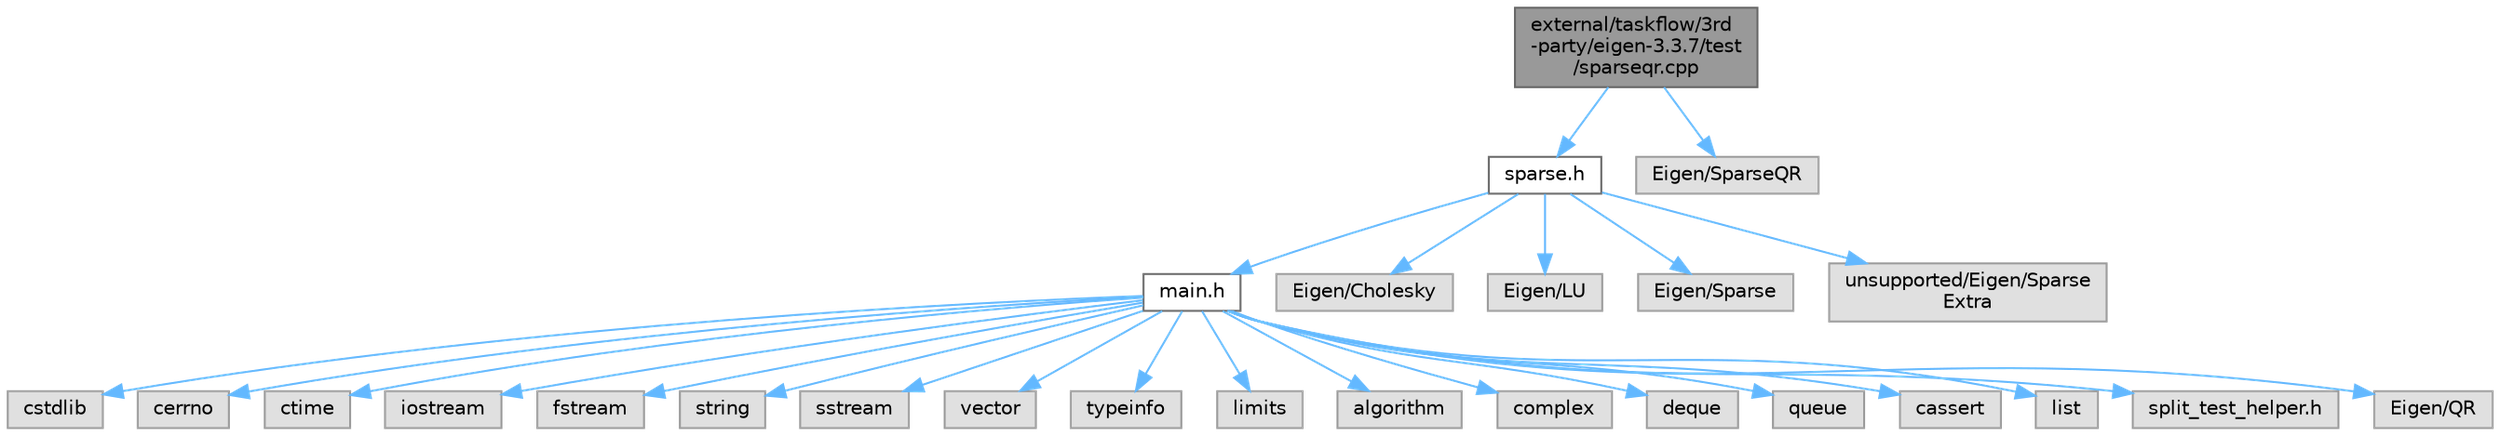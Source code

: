 digraph "external/taskflow/3rd-party/eigen-3.3.7/test/sparseqr.cpp"
{
 // LATEX_PDF_SIZE
  bgcolor="transparent";
  edge [fontname=Helvetica,fontsize=10,labelfontname=Helvetica,labelfontsize=10];
  node [fontname=Helvetica,fontsize=10,shape=box,height=0.2,width=0.4];
  Node1 [id="Node000001",label="external/taskflow/3rd\l-party/eigen-3.3.7/test\l/sparseqr.cpp",height=0.2,width=0.4,color="gray40", fillcolor="grey60", style="filled", fontcolor="black",tooltip=" "];
  Node1 -> Node2 [id="edge26_Node000001_Node000002",color="steelblue1",style="solid",tooltip=" "];
  Node2 [id="Node000002",label="sparse.h",height=0.2,width=0.4,color="grey40", fillcolor="white", style="filled",URL="$sparse_8h.html",tooltip=" "];
  Node2 -> Node3 [id="edge27_Node000002_Node000003",color="steelblue1",style="solid",tooltip=" "];
  Node3 [id="Node000003",label="main.h",height=0.2,width=0.4,color="grey40", fillcolor="white", style="filled",URL="$taskflow_23rd-party_2eigen-3_83_87_2test_2main_8h.html",tooltip=" "];
  Node3 -> Node4 [id="edge28_Node000003_Node000004",color="steelblue1",style="solid",tooltip=" "];
  Node4 [id="Node000004",label="cstdlib",height=0.2,width=0.4,color="grey60", fillcolor="#E0E0E0", style="filled",tooltip=" "];
  Node3 -> Node5 [id="edge29_Node000003_Node000005",color="steelblue1",style="solid",tooltip=" "];
  Node5 [id="Node000005",label="cerrno",height=0.2,width=0.4,color="grey60", fillcolor="#E0E0E0", style="filled",tooltip=" "];
  Node3 -> Node6 [id="edge30_Node000003_Node000006",color="steelblue1",style="solid",tooltip=" "];
  Node6 [id="Node000006",label="ctime",height=0.2,width=0.4,color="grey60", fillcolor="#E0E0E0", style="filled",tooltip=" "];
  Node3 -> Node7 [id="edge31_Node000003_Node000007",color="steelblue1",style="solid",tooltip=" "];
  Node7 [id="Node000007",label="iostream",height=0.2,width=0.4,color="grey60", fillcolor="#E0E0E0", style="filled",tooltip=" "];
  Node3 -> Node8 [id="edge32_Node000003_Node000008",color="steelblue1",style="solid",tooltip=" "];
  Node8 [id="Node000008",label="fstream",height=0.2,width=0.4,color="grey60", fillcolor="#E0E0E0", style="filled",tooltip=" "];
  Node3 -> Node9 [id="edge33_Node000003_Node000009",color="steelblue1",style="solid",tooltip=" "];
  Node9 [id="Node000009",label="string",height=0.2,width=0.4,color="grey60", fillcolor="#E0E0E0", style="filled",tooltip=" "];
  Node3 -> Node10 [id="edge34_Node000003_Node000010",color="steelblue1",style="solid",tooltip=" "];
  Node10 [id="Node000010",label="sstream",height=0.2,width=0.4,color="grey60", fillcolor="#E0E0E0", style="filled",tooltip=" "];
  Node3 -> Node11 [id="edge35_Node000003_Node000011",color="steelblue1",style="solid",tooltip=" "];
  Node11 [id="Node000011",label="vector",height=0.2,width=0.4,color="grey60", fillcolor="#E0E0E0", style="filled",tooltip=" "];
  Node3 -> Node12 [id="edge36_Node000003_Node000012",color="steelblue1",style="solid",tooltip=" "];
  Node12 [id="Node000012",label="typeinfo",height=0.2,width=0.4,color="grey60", fillcolor="#E0E0E0", style="filled",tooltip=" "];
  Node3 -> Node13 [id="edge37_Node000003_Node000013",color="steelblue1",style="solid",tooltip=" "];
  Node13 [id="Node000013",label="limits",height=0.2,width=0.4,color="grey60", fillcolor="#E0E0E0", style="filled",tooltip=" "];
  Node3 -> Node14 [id="edge38_Node000003_Node000014",color="steelblue1",style="solid",tooltip=" "];
  Node14 [id="Node000014",label="algorithm",height=0.2,width=0.4,color="grey60", fillcolor="#E0E0E0", style="filled",tooltip=" "];
  Node3 -> Node15 [id="edge39_Node000003_Node000015",color="steelblue1",style="solid",tooltip=" "];
  Node15 [id="Node000015",label="complex",height=0.2,width=0.4,color="grey60", fillcolor="#E0E0E0", style="filled",tooltip=" "];
  Node3 -> Node16 [id="edge40_Node000003_Node000016",color="steelblue1",style="solid",tooltip=" "];
  Node16 [id="Node000016",label="deque",height=0.2,width=0.4,color="grey60", fillcolor="#E0E0E0", style="filled",tooltip=" "];
  Node3 -> Node17 [id="edge41_Node000003_Node000017",color="steelblue1",style="solid",tooltip=" "];
  Node17 [id="Node000017",label="queue",height=0.2,width=0.4,color="grey60", fillcolor="#E0E0E0", style="filled",tooltip=" "];
  Node3 -> Node18 [id="edge42_Node000003_Node000018",color="steelblue1",style="solid",tooltip=" "];
  Node18 [id="Node000018",label="cassert",height=0.2,width=0.4,color="grey60", fillcolor="#E0E0E0", style="filled",tooltip=" "];
  Node3 -> Node19 [id="edge43_Node000003_Node000019",color="steelblue1",style="solid",tooltip=" "];
  Node19 [id="Node000019",label="list",height=0.2,width=0.4,color="grey60", fillcolor="#E0E0E0", style="filled",tooltip=" "];
  Node3 -> Node20 [id="edge44_Node000003_Node000020",color="steelblue1",style="solid",tooltip=" "];
  Node20 [id="Node000020",label="split_test_helper.h",height=0.2,width=0.4,color="grey60", fillcolor="#E0E0E0", style="filled",tooltip=" "];
  Node3 -> Node21 [id="edge45_Node000003_Node000021",color="steelblue1",style="solid",tooltip=" "];
  Node21 [id="Node000021",label="Eigen/QR",height=0.2,width=0.4,color="grey60", fillcolor="#E0E0E0", style="filled",tooltip=" "];
  Node2 -> Node22 [id="edge46_Node000002_Node000022",color="steelblue1",style="solid",tooltip=" "];
  Node22 [id="Node000022",label="Eigen/Cholesky",height=0.2,width=0.4,color="grey60", fillcolor="#E0E0E0", style="filled",tooltip=" "];
  Node2 -> Node23 [id="edge47_Node000002_Node000023",color="steelblue1",style="solid",tooltip=" "];
  Node23 [id="Node000023",label="Eigen/LU",height=0.2,width=0.4,color="grey60", fillcolor="#E0E0E0", style="filled",tooltip=" "];
  Node2 -> Node24 [id="edge48_Node000002_Node000024",color="steelblue1",style="solid",tooltip=" "];
  Node24 [id="Node000024",label="Eigen/Sparse",height=0.2,width=0.4,color="grey60", fillcolor="#E0E0E0", style="filled",tooltip=" "];
  Node2 -> Node25 [id="edge49_Node000002_Node000025",color="steelblue1",style="solid",tooltip=" "];
  Node25 [id="Node000025",label="unsupported/Eigen/Sparse\lExtra",height=0.2,width=0.4,color="grey60", fillcolor="#E0E0E0", style="filled",tooltip=" "];
  Node1 -> Node26 [id="edge50_Node000001_Node000026",color="steelblue1",style="solid",tooltip=" "];
  Node26 [id="Node000026",label="Eigen/SparseQR",height=0.2,width=0.4,color="grey60", fillcolor="#E0E0E0", style="filled",tooltip=" "];
}
